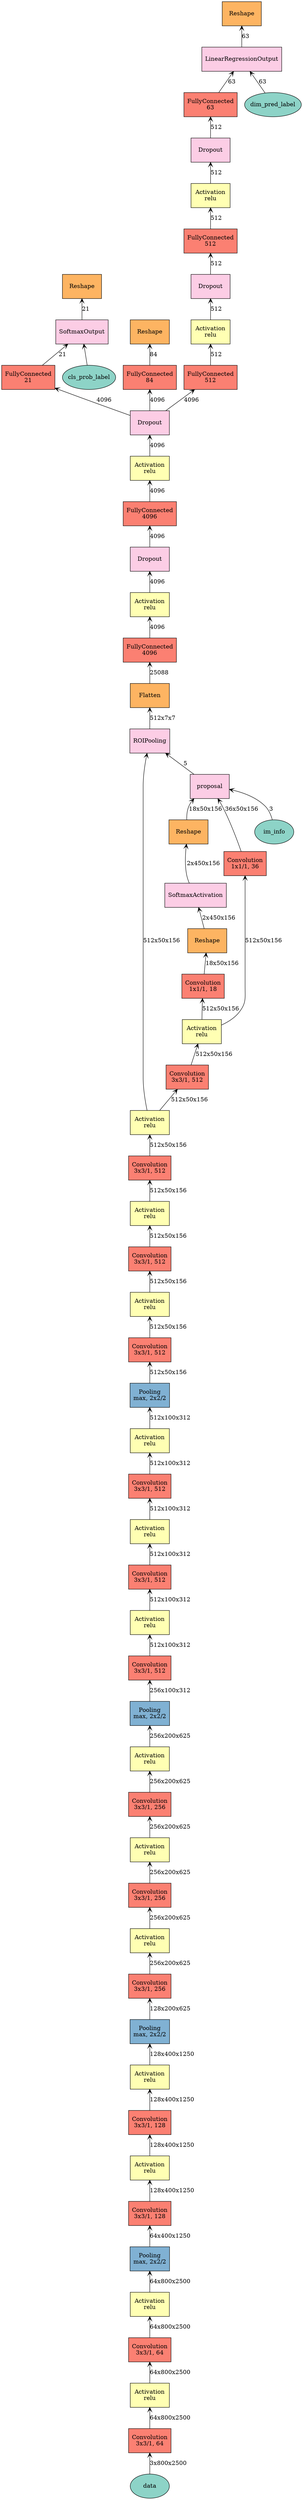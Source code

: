 digraph plot {
	data [label=data fillcolor="#8dd3c7" fixedsize=false height=0.8034 shape=oval style=filled width=1.3]
	conv1_1 [label="Convolution\n3x3/1, 64" fillcolor="#fb8072" fixedsize=false height=0.8034 shape=rect style=filled width=1.3]
	relu1_1 [label="Activation\nrelu" fillcolor="#ffffb3" fixedsize=false height=0.8034 shape=rect style=filled width=1.3]
	conv1_2 [label="Convolution\n3x3/1, 64" fillcolor="#fb8072" fixedsize=false height=0.8034 shape=rect style=filled width=1.3]
	relu1_2 [label="Activation\nrelu" fillcolor="#ffffb3" fixedsize=false height=0.8034 shape=rect style=filled width=1.3]
	pool1 [label="Pooling\nmax, 2x2/2" fillcolor="#80b1d3" fixedsize=false height=0.8034 shape=rect style=filled width=1.3]
	conv2_1 [label="Convolution\n3x3/1, 128" fillcolor="#fb8072" fixedsize=false height=0.8034 shape=rect style=filled width=1.3]
	relu2_1 [label="Activation\nrelu" fillcolor="#ffffb3" fixedsize=false height=0.8034 shape=rect style=filled width=1.3]
	conv2_2 [label="Convolution\n3x3/1, 128" fillcolor="#fb8072" fixedsize=false height=0.8034 shape=rect style=filled width=1.3]
	relu2_2 [label="Activation\nrelu" fillcolor="#ffffb3" fixedsize=false height=0.8034 shape=rect style=filled width=1.3]
	pool2 [label="Pooling\nmax, 2x2/2" fillcolor="#80b1d3" fixedsize=false height=0.8034 shape=rect style=filled width=1.3]
	conv3_1 [label="Convolution\n3x3/1, 256" fillcolor="#fb8072" fixedsize=false height=0.8034 shape=rect style=filled width=1.3]
	relu3_1 [label="Activation\nrelu" fillcolor="#ffffb3" fixedsize=false height=0.8034 shape=rect style=filled width=1.3]
	conv3_2 [label="Convolution\n3x3/1, 256" fillcolor="#fb8072" fixedsize=false height=0.8034 shape=rect style=filled width=1.3]
	relu3_2 [label="Activation\nrelu" fillcolor="#ffffb3" fixedsize=false height=0.8034 shape=rect style=filled width=1.3]
	conv3_3 [label="Convolution\n3x3/1, 256" fillcolor="#fb8072" fixedsize=false height=0.8034 shape=rect style=filled width=1.3]
	relu3_3 [label="Activation\nrelu" fillcolor="#ffffb3" fixedsize=false height=0.8034 shape=rect style=filled width=1.3]
	pool3 [label="Pooling\nmax, 2x2/2" fillcolor="#80b1d3" fixedsize=false height=0.8034 shape=rect style=filled width=1.3]
	conv4_1 [label="Convolution\n3x3/1, 512" fillcolor="#fb8072" fixedsize=false height=0.8034 shape=rect style=filled width=1.3]
	relu4_1 [label="Activation\nrelu" fillcolor="#ffffb3" fixedsize=false height=0.8034 shape=rect style=filled width=1.3]
	conv4_2 [label="Convolution\n3x3/1, 512" fillcolor="#fb8072" fixedsize=false height=0.8034 shape=rect style=filled width=1.3]
	relu4_2 [label="Activation\nrelu" fillcolor="#ffffb3" fixedsize=false height=0.8034 shape=rect style=filled width=1.3]
	conv4_3 [label="Convolution\n3x3/1, 512" fillcolor="#fb8072" fixedsize=false height=0.8034 shape=rect style=filled width=1.3]
	relu4_3 [label="Activation\nrelu" fillcolor="#ffffb3" fixedsize=false height=0.8034 shape=rect style=filled width=1.3]
	pool4 [label="Pooling\nmax, 2x2/2" fillcolor="#80b1d3" fixedsize=false height=0.8034 shape=rect style=filled width=1.3]
	conv5_1 [label="Convolution\n3x3/1, 512" fillcolor="#fb8072" fixedsize=false height=0.8034 shape=rect style=filled width=1.3]
	relu5_1 [label="Activation\nrelu" fillcolor="#ffffb3" fixedsize=false height=0.8034 shape=rect style=filled width=1.3]
	conv5_2 [label="Convolution\n3x3/1, 512" fillcolor="#fb8072" fixedsize=false height=0.8034 shape=rect style=filled width=1.3]
	relu5_2 [label="Activation\nrelu" fillcolor="#ffffb3" fixedsize=false height=0.8034 shape=rect style=filled width=1.3]
	conv5_3 [label="Convolution\n3x3/1, 512" fillcolor="#fb8072" fixedsize=false height=0.8034 shape=rect style=filled width=1.3]
	relu5_3 [label="Activation\nrelu" fillcolor="#ffffb3" fixedsize=false height=0.8034 shape=rect style=filled width=1.3]
	rpn_conv_3x3 [label="Convolution\n3x3/1, 512" fillcolor="#fb8072" fixedsize=false height=0.8034 shape=rect style=filled width=1.3]
	rpn_relu [label="Activation\nrelu" fillcolor="#ffffb3" fixedsize=false height=0.8034 shape=rect style=filled width=1.3]
	rpn_cls_score [label="Convolution\n1x1/1, 18" fillcolor="#fb8072" fixedsize=false height=0.8034 shape=rect style=filled width=1.3]
	rpn_cls_score_reshape [label=Reshape fillcolor="#fdb462" fixedsize=false height=0.8034 shape=rect style=filled width=1.3]
	rpn_cls_prob [label=SoftmaxActivation fillcolor="#fccde5" fixedsize=false height=0.8034 shape=rect style=filled width=1.3]
	rpn_cls_prob_reshape [label=Reshape fillcolor="#fdb462" fixedsize=false height=0.8034 shape=rect style=filled width=1.3]
	rpn_bbox_pred [label="Convolution\n1x1/1, 36" fillcolor="#fb8072" fixedsize=false height=0.8034 shape=rect style=filled width=1.3]
	im_info [label=im_info fillcolor="#8dd3c7" fixedsize=false height=0.8034 shape=oval style=filled width=1.3]
	rois [label=proposal fillcolor="#fccde5" fixedsize=false height=0.8034 shape=rect style=filled width=1.3]
	roi_pool5 [label=ROIPooling fillcolor="#fccde5" fixedsize=false height=0.8034 shape=rect style=filled width=1.3]
	flatten [label=Flatten fillcolor="#fdb462" fixedsize=false height=0.8034 shape=rect style=filled width=1.3]
	fc6 [label="FullyConnected\n4096" fillcolor="#fb8072" fixedsize=false height=0.8034 shape=rect style=filled width=1.3]
	relu6 [label="Activation\nrelu" fillcolor="#ffffb3" fixedsize=false height=0.8034 shape=rect style=filled width=1.3]
	drop6 [label=Dropout fillcolor="#fccde5" fixedsize=false height=0.8034 shape=rect style=filled width=1.3]
	fc7 [label="FullyConnected\n4096" fillcolor="#fb8072" fixedsize=false height=0.8034 shape=rect style=filled width=1.3]
	relu7 [label="Activation\nrelu" fillcolor="#ffffb3" fixedsize=false height=0.8034 shape=rect style=filled width=1.3]
	drop7 [label=Dropout fillcolor="#fccde5" fixedsize=false height=0.8034 shape=rect style=filled width=1.3]
	cls_score [label="FullyConnected\n21" fillcolor="#fb8072" fixedsize=false height=0.8034 shape=rect style=filled width=1.3]
	cls_prob_label [label=cls_prob_label fillcolor="#8dd3c7" fixedsize=false height=0.8034 shape=oval style=filled width=1.3]
	cls_prob [label=SoftmaxOutput fillcolor="#fccde5" fixedsize=false height=0.8034 shape=rect style=filled width=1.3]
	cls_prob_reshape [label=Reshape fillcolor="#fdb462" fixedsize=false height=0.8034 shape=rect style=filled width=1.3]
	bbox_pred [label="FullyConnected\n84" fillcolor="#fb8072" fixedsize=false height=0.8034 shape=rect style=filled width=1.3]
	bbox_pred_reshape [label=Reshape fillcolor="#fdb462" fixedsize=false height=0.8034 shape=rect style=filled width=1.3]
	fc8_dim [label="FullyConnected\n512" fillcolor="#fb8072" fixedsize=false height=0.8034 shape=rect style=filled width=1.3]
	relu8_dim [label="Activation\nrelu" fillcolor="#ffffb3" fixedsize=false height=0.8034 shape=rect style=filled width=1.3]
	drop8_dim [label=Dropout fillcolor="#fccde5" fixedsize=false height=0.8034 shape=rect style=filled width=1.3]
	fc9_dim [label="FullyConnected\n512" fillcolor="#fb8072" fixedsize=false height=0.8034 shape=rect style=filled width=1.3]
	relu9_dim [label="Activation\nrelu" fillcolor="#ffffb3" fixedsize=false height=0.8034 shape=rect style=filled width=1.3]
	drop9_dim [label=Dropout fillcolor="#fccde5" fixedsize=false height=0.8034 shape=rect style=filled width=1.3]
	fc10_dim [label="FullyConnected\n63" fillcolor="#fb8072" fixedsize=false height=0.8034 shape=rect style=filled width=1.3]
	dim_pred_label [label=dim_pred_label fillcolor="#8dd3c7" fixedsize=false height=0.8034 shape=oval style=filled width=1.3]
	dim_pred [label=LinearRegressionOutput fillcolor="#fccde5" fixedsize=false height=0.8034 shape=rect style=filled width=1.3]
	dim_pred_reshape [label=Reshape fillcolor="#fdb462" fixedsize=false height=0.8034 shape=rect style=filled width=1.3]
		conv1_1 -> data [label="3x800x2500" arrowtail=open dir=back]
		relu1_1 -> conv1_1 [label="64x800x2500" arrowtail=open dir=back]
		conv1_2 -> relu1_1 [label="64x800x2500" arrowtail=open dir=back]
		relu1_2 -> conv1_2 [label="64x800x2500" arrowtail=open dir=back]
		pool1 -> relu1_2 [label="64x800x2500" arrowtail=open dir=back]
		conv2_1 -> pool1 [label="64x400x1250" arrowtail=open dir=back]
		relu2_1 -> conv2_1 [label="128x400x1250" arrowtail=open dir=back]
		conv2_2 -> relu2_1 [label="128x400x1250" arrowtail=open dir=back]
		relu2_2 -> conv2_2 [label="128x400x1250" arrowtail=open dir=back]
		pool2 -> relu2_2 [label="128x400x1250" arrowtail=open dir=back]
		conv3_1 -> pool2 [label="128x200x625" arrowtail=open dir=back]
		relu3_1 -> conv3_1 [label="256x200x625" arrowtail=open dir=back]
		conv3_2 -> relu3_1 [label="256x200x625" arrowtail=open dir=back]
		relu3_2 -> conv3_2 [label="256x200x625" arrowtail=open dir=back]
		conv3_3 -> relu3_2 [label="256x200x625" arrowtail=open dir=back]
		relu3_3 -> conv3_3 [label="256x200x625" arrowtail=open dir=back]
		pool3 -> relu3_3 [label="256x200x625" arrowtail=open dir=back]
		conv4_1 -> pool3 [label="256x100x312" arrowtail=open dir=back]
		relu4_1 -> conv4_1 [label="512x100x312" arrowtail=open dir=back]
		conv4_2 -> relu4_1 [label="512x100x312" arrowtail=open dir=back]
		relu4_2 -> conv4_2 [label="512x100x312" arrowtail=open dir=back]
		conv4_3 -> relu4_2 [label="512x100x312" arrowtail=open dir=back]
		relu4_3 -> conv4_3 [label="512x100x312" arrowtail=open dir=back]
		pool4 -> relu4_3 [label="512x100x312" arrowtail=open dir=back]
		conv5_1 -> pool4 [label="512x50x156" arrowtail=open dir=back]
		relu5_1 -> conv5_1 [label="512x50x156" arrowtail=open dir=back]
		conv5_2 -> relu5_1 [label="512x50x156" arrowtail=open dir=back]
		relu5_2 -> conv5_2 [label="512x50x156" arrowtail=open dir=back]
		conv5_3 -> relu5_2 [label="512x50x156" arrowtail=open dir=back]
		relu5_3 -> conv5_3 [label="512x50x156" arrowtail=open dir=back]
		rpn_conv_3x3 -> relu5_3 [label="512x50x156" arrowtail=open dir=back]
		rpn_relu -> rpn_conv_3x3 [label="512x50x156" arrowtail=open dir=back]
		rpn_cls_score -> rpn_relu [label="512x50x156" arrowtail=open dir=back]
		rpn_cls_score_reshape -> rpn_cls_score [label="18x50x156" arrowtail=open dir=back]
		rpn_cls_prob -> rpn_cls_score_reshape [label="2x450x156" arrowtail=open dir=back]
		rpn_cls_prob_reshape -> rpn_cls_prob [label="2x450x156" arrowtail=open dir=back]
		rpn_bbox_pred -> rpn_relu [label="512x50x156" arrowtail=open dir=back]
		rois -> rpn_cls_prob_reshape [label="18x50x156" arrowtail=open dir=back]
		rois -> rpn_bbox_pred [label="36x50x156" arrowtail=open dir=back]
		rois -> im_info [label=3 arrowtail=open dir=back]
		roi_pool5 -> relu5_3 [label="512x50x156" arrowtail=open dir=back]
		roi_pool5 -> rois [label=5 arrowtail=open dir=back]
		flatten -> roi_pool5 [label="512x7x7" arrowtail=open dir=back]
		fc6 -> flatten [label=25088 arrowtail=open dir=back]
		relu6 -> fc6 [label=4096 arrowtail=open dir=back]
		drop6 -> relu6 [label=4096 arrowtail=open dir=back]
		fc7 -> drop6 [label=4096 arrowtail=open dir=back]
		relu7 -> fc7 [label=4096 arrowtail=open dir=back]
		drop7 -> relu7 [label=4096 arrowtail=open dir=back]
		cls_score -> drop7 [label=4096 arrowtail=open dir=back]
		cls_prob -> cls_score [label=21 arrowtail=open dir=back]
		cls_prob -> cls_prob_label [label="" arrowtail=open dir=back]
		cls_prob_reshape -> cls_prob [label=21 arrowtail=open dir=back]
		bbox_pred -> drop7 [label=4096 arrowtail=open dir=back]
		bbox_pred_reshape -> bbox_pred [label=84 arrowtail=open dir=back]
		fc8_dim -> drop7 [label=4096 arrowtail=open dir=back]
		relu8_dim -> fc8_dim [label=512 arrowtail=open dir=back]
		drop8_dim -> relu8_dim [label=512 arrowtail=open dir=back]
		fc9_dim -> drop8_dim [label=512 arrowtail=open dir=back]
		relu9_dim -> fc9_dim [label=512 arrowtail=open dir=back]
		drop9_dim -> relu9_dim [label=512 arrowtail=open dir=back]
		fc10_dim -> drop9_dim [label=512 arrowtail=open dir=back]
		dim_pred -> fc10_dim [label=63 arrowtail=open dir=back]
		dim_pred -> dim_pred_label [label=63 arrowtail=open dir=back]
		dim_pred_reshape -> dim_pred [label=63 arrowtail=open dir=back]
}